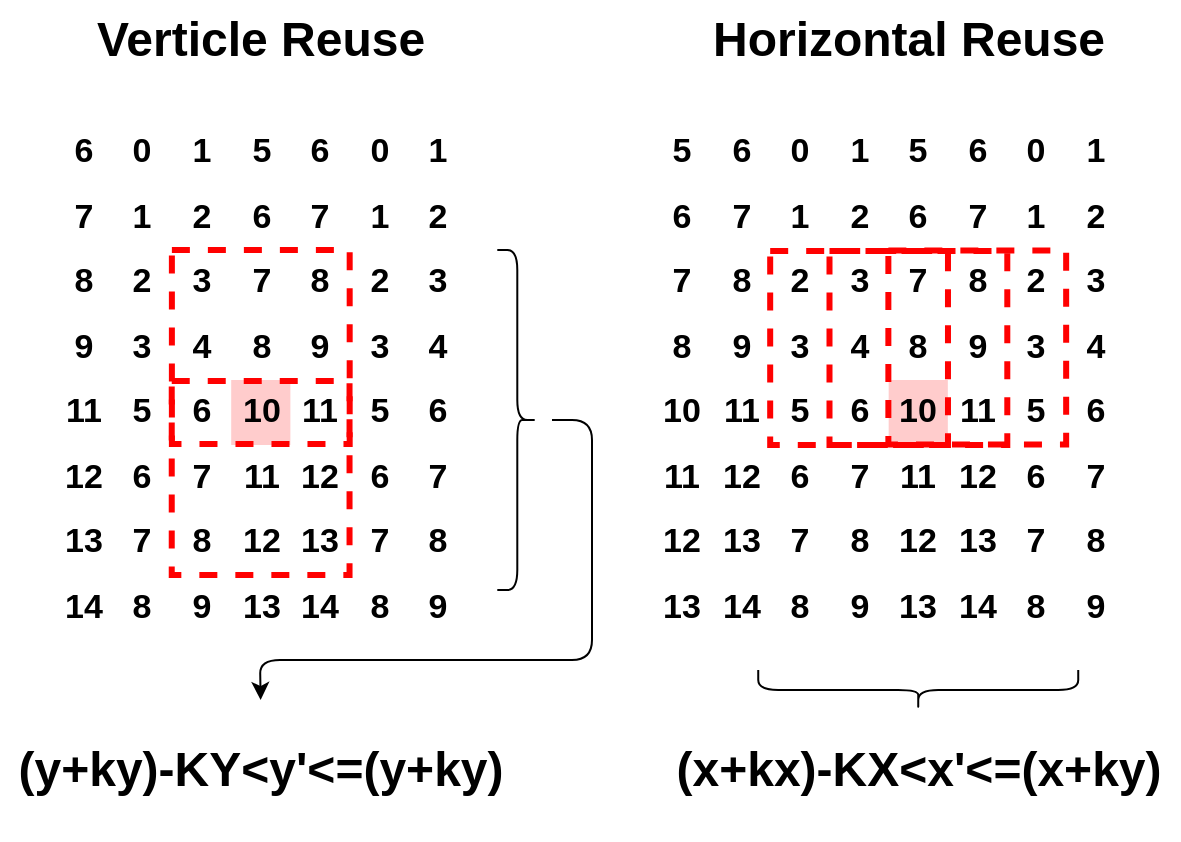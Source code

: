 <mxfile>
    <diagram id="jdcI3mkMMGWf8a6bFuUW" name="Page-1">
        <mxGraphModel dx="-397" dy="908" grid="1" gridSize="10" guides="1" tooltips="1" connect="1" arrows="1" fold="1" page="1" pageScale="1" pageWidth="850" pageHeight="1100" math="0" shadow="0">
            <root>
                <mxCell id="0"/>
                <mxCell id="1" parent="0"/>
                <mxCell id="8" value="6" style="rounded=0;whiteSpace=wrap;html=1;fontSize=17;strokeWidth=2;fontStyle=1;strokeColor=none;" parent="1" vertex="1">
                    <mxGeometry x="1860.85" y="140" width="29.583" height="32.5" as="geometry"/>
                </mxCell>
                <mxCell id="9" value="7" style="rounded=0;whiteSpace=wrap;html=1;fontSize=17;strokeWidth=2;fontStyle=1;strokeColor=none;" parent="1" vertex="1">
                    <mxGeometry x="1860.85" y="172.5" width="29.583" height="32.5" as="geometry"/>
                </mxCell>
                <mxCell id="10" value="8" style="rounded=0;whiteSpace=wrap;html=1;fontSize=17;strokeWidth=2;fontStyle=1;fillColor=none;strokeColor=none;" parent="1" vertex="1">
                    <mxGeometry x="1860.85" y="205" width="29.583" height="32.5" as="geometry"/>
                </mxCell>
                <mxCell id="11" value="9" style="rounded=0;whiteSpace=wrap;html=1;fontSize=17;strokeWidth=2;fontStyle=1;fillColor=none;strokeColor=none;" parent="1" vertex="1">
                    <mxGeometry x="1860.85" y="237.5" width="29.583" height="32.5" as="geometry"/>
                </mxCell>
                <mxCell id="18" value="0" style="rounded=0;whiteSpace=wrap;html=1;fontSize=17;strokeWidth=2;fontStyle=1;strokeColor=none;" parent="1" vertex="1">
                    <mxGeometry x="1890.433" y="140" width="29.583" height="32.5" as="geometry"/>
                </mxCell>
                <mxCell id="19" value="1" style="rounded=0;whiteSpace=wrap;html=1;fontSize=17;strokeWidth=2;fontStyle=1;strokeColor=none;" parent="1" vertex="1">
                    <mxGeometry x="1920.017" y="140" width="29.583" height="32.5" as="geometry"/>
                </mxCell>
                <mxCell id="20" value="2" style="rounded=0;whiteSpace=wrap;html=1;fontSize=17;strokeWidth=2;fontStyle=1;strokeColor=none;" parent="1" vertex="1">
                    <mxGeometry x="1920.017" y="172.5" width="29.583" height="32.5" as="geometry"/>
                </mxCell>
                <mxCell id="21" value="3" style="rounded=0;whiteSpace=wrap;html=1;fontSize=17;strokeWidth=2;fontStyle=1;fillColor=none;strokeColor=none;" parent="1" vertex="1">
                    <mxGeometry x="1920.017" y="205" width="29.583" height="32.5" as="geometry"/>
                </mxCell>
                <mxCell id="22" value="4" style="rounded=0;whiteSpace=wrap;html=1;fontSize=17;strokeWidth=2;fontStyle=1;fillColor=none;strokeColor=none;" parent="1" vertex="1">
                    <mxGeometry x="1920.017" y="237.5" width="29.583" height="32.5" as="geometry"/>
                </mxCell>
                <mxCell id="23" value="5" style="rounded=0;whiteSpace=wrap;html=1;fontSize=17;strokeWidth=2;fontStyle=1;strokeColor=none;" parent="1" vertex="1">
                    <mxGeometry x="1949.6" y="140" width="29.583" height="32.5" as="geometry"/>
                </mxCell>
                <mxCell id="24" value="6" style="rounded=0;whiteSpace=wrap;html=1;fontSize=17;strokeWidth=2;fontStyle=1;strokeColor=none;" parent="1" vertex="1">
                    <mxGeometry x="1979.183" y="140" width="29.583" height="32.5" as="geometry"/>
                </mxCell>
                <mxCell id="25" value="7" style="rounded=0;whiteSpace=wrap;html=1;fontSize=17;strokeWidth=2;fontStyle=1;strokeColor=none;" parent="1" vertex="1">
                    <mxGeometry x="1979.183" y="172.5" width="29.583" height="32.5" as="geometry"/>
                </mxCell>
                <mxCell id="26" value="8" style="rounded=0;whiteSpace=wrap;html=1;fontSize=17;strokeWidth=2;fontStyle=1;fillColor=none;strokeColor=none;" parent="1" vertex="1">
                    <mxGeometry x="1979.183" y="205" width="29.583" height="32.5" as="geometry"/>
                </mxCell>
                <mxCell id="27" value="9" style="rounded=0;whiteSpace=wrap;html=1;fontSize=17;strokeWidth=2;fontStyle=1;fillColor=none;strokeColor=none;" parent="1" vertex="1">
                    <mxGeometry x="1979.183" y="237.5" width="29.583" height="32.5" as="geometry"/>
                </mxCell>
                <mxCell id="28" value="1" style="rounded=0;whiteSpace=wrap;html=1;fontSize=17;strokeWidth=2;fontStyle=1;strokeColor=none;" parent="1" vertex="1">
                    <mxGeometry x="1890.433" y="172.5" width="29.583" height="32.5" as="geometry"/>
                </mxCell>
                <mxCell id="29" value="6" style="rounded=0;whiteSpace=wrap;html=1;fontSize=17;strokeWidth=2;fontStyle=1;strokeColor=none;" parent="1" vertex="1">
                    <mxGeometry x="1949.6" y="172.5" width="29.583" height="32.5" as="geometry"/>
                </mxCell>
                <mxCell id="30" value="2" style="rounded=0;whiteSpace=wrap;html=1;fontSize=17;strokeWidth=2;fontStyle=1;fillColor=none;strokeColor=none;" parent="1" vertex="1">
                    <mxGeometry x="1890.433" y="205" width="29.583" height="32.5" as="geometry"/>
                </mxCell>
                <mxCell id="31" value="3" style="rounded=0;whiteSpace=wrap;html=1;fontSize=17;strokeWidth=2;fontStyle=1;fillColor=none;strokeColor=none;" parent="1" vertex="1">
                    <mxGeometry x="1890.433" y="237.5" width="29.583" height="32.5" as="geometry"/>
                </mxCell>
                <mxCell id="32" value="7" style="rounded=0;whiteSpace=wrap;html=1;fontSize=17;strokeWidth=2;fontStyle=1;fillColor=none;strokeColor=none;" parent="1" vertex="1">
                    <mxGeometry x="1949.6" y="205" width="29.583" height="32.5" as="geometry"/>
                </mxCell>
                <mxCell id="33" value="8" style="rounded=0;whiteSpace=wrap;html=1;fontSize=17;strokeWidth=2;fontStyle=1;fillColor=none;strokeColor=none;" parent="1" vertex="1">
                    <mxGeometry x="1949.6" y="237.5" width="29.583" height="32.5" as="geometry"/>
                </mxCell>
                <mxCell id="34" value="0" style="rounded=0;whiteSpace=wrap;html=1;fontSize=17;strokeWidth=2;fontStyle=1;strokeColor=none;" parent="1" vertex="1">
                    <mxGeometry x="2008.767" y="140" width="29.583" height="32.5" as="geometry"/>
                </mxCell>
                <mxCell id="35" value="1" style="rounded=0;whiteSpace=wrap;html=1;fontSize=17;strokeWidth=2;fontStyle=1;strokeColor=none;" parent="1" vertex="1">
                    <mxGeometry x="2038.35" y="140" width="29.583" height="32.5" as="geometry"/>
                </mxCell>
                <mxCell id="36" value="2" style="rounded=0;whiteSpace=wrap;html=1;fontSize=17;strokeWidth=2;fontStyle=1;strokeColor=none;" parent="1" vertex="1">
                    <mxGeometry x="2038.35" y="172.5" width="29.583" height="32.5" as="geometry"/>
                </mxCell>
                <mxCell id="37" value="3" style="rounded=0;whiteSpace=wrap;html=1;fontSize=17;strokeWidth=2;fontStyle=1;fillColor=none;strokeColor=none;" parent="1" vertex="1">
                    <mxGeometry x="2038.35" y="205" width="29.583" height="32.5" as="geometry"/>
                </mxCell>
                <mxCell id="38" value="4" style="rounded=0;whiteSpace=wrap;html=1;fontSize=17;strokeWidth=2;fontStyle=1;fillColor=none;strokeColor=none;" parent="1" vertex="1">
                    <mxGeometry x="2038.35" y="237.5" width="29.583" height="32.5" as="geometry"/>
                </mxCell>
                <mxCell id="44" value="1" style="rounded=0;whiteSpace=wrap;html=1;fontSize=17;strokeWidth=2;fontStyle=1;strokeColor=none;" parent="1" vertex="1">
                    <mxGeometry x="2008.767" y="172.5" width="29.583" height="32.5" as="geometry"/>
                </mxCell>
                <mxCell id="46" value="2" style="rounded=0;whiteSpace=wrap;html=1;fontSize=17;strokeWidth=2;fontStyle=1;fillColor=none;strokeColor=none;" parent="1" vertex="1">
                    <mxGeometry x="2008.767" y="205" width="29.583" height="32.5" as="geometry"/>
                </mxCell>
                <mxCell id="47" value="3" style="rounded=0;whiteSpace=wrap;html=1;fontSize=17;strokeWidth=2;fontStyle=1;fillColor=none;strokeColor=none;" parent="1" vertex="1">
                    <mxGeometry x="2008.767" y="237.5" width="29.583" height="32.5" as="geometry"/>
                </mxCell>
                <mxCell id="62" value="14" style="rounded=0;whiteSpace=wrap;html=1;fontSize=17;strokeWidth=2;fontStyle=1;fillColor=none;strokeColor=none;" parent="1" vertex="1">
                    <mxGeometry x="1860.85" y="367.5" width="29.583" height="32.5" as="geometry"/>
                </mxCell>
                <mxCell id="63" value="11" style="rounded=0;whiteSpace=wrap;html=1;fontSize=17;strokeWidth=2;fontStyle=1;fillColor=none;strokeColor=none;" parent="1" vertex="1">
                    <mxGeometry x="1860.85" y="270" width="29.583" height="32.5" as="geometry"/>
                </mxCell>
                <mxCell id="64" value="12" style="rounded=0;whiteSpace=wrap;html=1;fontSize=17;strokeWidth=2;fontStyle=1;fillColor=none;strokeColor=none;" parent="1" vertex="1">
                    <mxGeometry x="1860.85" y="302.5" width="29.583" height="32.5" as="geometry"/>
                </mxCell>
                <mxCell id="65" value="13" style="rounded=0;whiteSpace=wrap;html=1;fontSize=17;strokeWidth=2;fontStyle=1;fillColor=none;strokeColor=none;" parent="1" vertex="1">
                    <mxGeometry x="1860.85" y="335" width="29.583" height="32.5" as="geometry"/>
                </mxCell>
                <mxCell id="66" value="5" style="rounded=0;whiteSpace=wrap;html=1;fontSize=17;strokeWidth=2;fontStyle=1;fillColor=none;strokeColor=none;" parent="1" vertex="1">
                    <mxGeometry x="1890.433" y="270" width="29.583" height="32.5" as="geometry"/>
                </mxCell>
                <mxCell id="67" value="6" style="rounded=0;whiteSpace=wrap;html=1;fontSize=17;strokeWidth=2;fontStyle=1;fillColor=none;strokeColor=none;" parent="1" vertex="1">
                    <mxGeometry x="1920.017" y="270" width="29.583" height="32.5" as="geometry"/>
                </mxCell>
                <mxCell id="68" value="7" style="rounded=0;whiteSpace=wrap;html=1;fontSize=17;strokeWidth=2;fontStyle=1;fillColor=none;strokeColor=none;" parent="1" vertex="1">
                    <mxGeometry x="1920.017" y="302.5" width="29.583" height="32.5" as="geometry"/>
                </mxCell>
                <mxCell id="69" value="8" style="rounded=0;whiteSpace=wrap;html=1;fontSize=17;strokeWidth=2;fontStyle=1;fillColor=none;strokeColor=none;" parent="1" vertex="1">
                    <mxGeometry x="1920.017" y="335" width="29.583" height="32.5" as="geometry"/>
                </mxCell>
                <mxCell id="70" value="9" style="rounded=0;whiteSpace=wrap;html=1;fontSize=17;strokeWidth=2;fontStyle=1;fillColor=none;strokeColor=none;" parent="1" vertex="1">
                    <mxGeometry x="1920.017" y="367.5" width="29.583" height="32.5" as="geometry"/>
                </mxCell>
                <mxCell id="71" value="6" style="rounded=0;whiteSpace=wrap;html=1;fontSize=17;strokeWidth=2;fontStyle=1;fillColor=none;strokeColor=none;" parent="1" vertex="1">
                    <mxGeometry x="1890.433" y="302.5" width="29.583" height="32.5" as="geometry"/>
                </mxCell>
                <mxCell id="72" value="7" style="rounded=0;whiteSpace=wrap;html=1;fontSize=17;strokeWidth=2;fontStyle=1;fillColor=none;strokeColor=none;" parent="1" vertex="1">
                    <mxGeometry x="1890.433" y="335" width="29.583" height="32.5" as="geometry"/>
                </mxCell>
                <mxCell id="73" value="8" style="rounded=0;whiteSpace=wrap;html=1;fontSize=17;strokeWidth=2;fontStyle=1;fillColor=none;strokeColor=none;" parent="1" vertex="1">
                    <mxGeometry x="1890.433" y="367.5" width="29.583" height="32.5" as="geometry"/>
                </mxCell>
                <mxCell id="74" value="10" style="rounded=0;whiteSpace=wrap;html=1;fontSize=17;strokeWidth=2;fontStyle=1;fillColor=#FFCCCC;strokeColor=none;" parent="1" vertex="1">
                    <mxGeometry x="1949.6" y="270" width="29.583" height="32.5" as="geometry"/>
                </mxCell>
                <mxCell id="75" value="11" style="rounded=0;whiteSpace=wrap;html=1;fontSize=17;strokeWidth=2;fontStyle=1;fillColor=none;strokeColor=none;" parent="1" vertex="1">
                    <mxGeometry x="1949.6" y="302.5" width="29.583" height="32.5" as="geometry"/>
                </mxCell>
                <mxCell id="76" value="12" style="rounded=0;whiteSpace=wrap;html=1;fontSize=17;strokeWidth=2;fontStyle=1;fillColor=none;strokeColor=none;" parent="1" vertex="1">
                    <mxGeometry x="1949.6" y="335" width="29.583" height="32.5" as="geometry"/>
                </mxCell>
                <mxCell id="77" value="13" style="rounded=0;whiteSpace=wrap;html=1;fontSize=17;strokeWidth=2;fontStyle=1;fillColor=none;strokeColor=none;" parent="1" vertex="1">
                    <mxGeometry x="1949.6" y="367.5" width="29.583" height="32.5" as="geometry"/>
                </mxCell>
                <mxCell id="78" value="14" style="rounded=0;whiteSpace=wrap;html=1;fontSize=17;strokeWidth=2;fontStyle=1;fillColor=none;strokeColor=none;" parent="1" vertex="1">
                    <mxGeometry x="1979.183" y="367.5" width="29.583" height="32.5" as="geometry"/>
                </mxCell>
                <mxCell id="79" value="11" style="rounded=0;whiteSpace=wrap;html=1;fontSize=17;strokeWidth=2;fontStyle=1;fillColor=none;strokeColor=none;" parent="1" vertex="1">
                    <mxGeometry x="1979.183" y="270" width="29.583" height="32.5" as="geometry"/>
                </mxCell>
                <mxCell id="80" value="12" style="rounded=0;whiteSpace=wrap;html=1;fontSize=17;strokeWidth=2;fontStyle=1;fillColor=none;strokeColor=none;" parent="1" vertex="1">
                    <mxGeometry x="1979.183" y="302.5" width="29.583" height="32.5" as="geometry"/>
                </mxCell>
                <mxCell id="81" value="13" style="rounded=0;whiteSpace=wrap;html=1;fontSize=17;strokeWidth=2;fontStyle=1;fillColor=none;strokeColor=none;" parent="1" vertex="1">
                    <mxGeometry x="1979.183" y="335" width="29.583" height="32.5" as="geometry"/>
                </mxCell>
                <mxCell id="82" value="5" style="rounded=0;whiteSpace=wrap;html=1;fontSize=17;strokeWidth=2;fontStyle=1;fillColor=none;strokeColor=none;" parent="1" vertex="1">
                    <mxGeometry x="2008.767" y="270" width="29.583" height="32.5" as="geometry"/>
                </mxCell>
                <mxCell id="83" value="6" style="rounded=0;whiteSpace=wrap;html=1;fontSize=17;strokeWidth=2;fontStyle=1;fillColor=none;strokeColor=none;" parent="1" vertex="1">
                    <mxGeometry x="2038.35" y="270" width="29.583" height="32.5" as="geometry"/>
                </mxCell>
                <mxCell id="84" value="7" style="rounded=0;whiteSpace=wrap;html=1;fontSize=17;strokeWidth=2;fontStyle=1;fillColor=none;strokeColor=none;" parent="1" vertex="1">
                    <mxGeometry x="2038.35" y="302.5" width="29.583" height="32.5" as="geometry"/>
                </mxCell>
                <mxCell id="85" value="8" style="rounded=0;whiteSpace=wrap;html=1;fontSize=17;strokeWidth=2;fontStyle=1;fillColor=none;strokeColor=none;" parent="1" vertex="1">
                    <mxGeometry x="2038.35" y="335" width="29.583" height="32.5" as="geometry"/>
                </mxCell>
                <mxCell id="86" value="9" style="rounded=0;whiteSpace=wrap;html=1;fontSize=17;strokeWidth=2;fontStyle=1;fillColor=none;strokeColor=none;" parent="1" vertex="1">
                    <mxGeometry x="2038.35" y="367.5" width="29.583" height="32.5" as="geometry"/>
                </mxCell>
                <mxCell id="87" value="6" style="rounded=0;whiteSpace=wrap;html=1;fontSize=17;strokeWidth=2;fontStyle=1;fillColor=none;strokeColor=none;" parent="1" vertex="1">
                    <mxGeometry x="2008.767" y="302.5" width="29.583" height="32.5" as="geometry"/>
                </mxCell>
                <mxCell id="88" value="7" style="rounded=0;whiteSpace=wrap;html=1;fontSize=17;strokeWidth=2;fontStyle=1;fillColor=none;strokeColor=none;" parent="1" vertex="1">
                    <mxGeometry x="2008.767" y="335" width="29.583" height="32.5" as="geometry"/>
                </mxCell>
                <mxCell id="89" value="8" style="rounded=0;whiteSpace=wrap;html=1;fontSize=17;strokeWidth=2;fontStyle=1;fillColor=none;strokeColor=none;" parent="1" vertex="1">
                    <mxGeometry x="2008.767" y="367.5" width="29.583" height="32.5" as="geometry"/>
                </mxCell>
                <mxCell id="104" value="" style="rounded=0;whiteSpace=wrap;html=1;fontSize=17;fontColor=#0000FF;fillColor=none;strokeWidth=3;strokeColor=#FF0000;dashed=1;" parent="1" vertex="1">
                    <mxGeometry x="1919.94" y="205" width="88.9" height="97" as="geometry"/>
                </mxCell>
                <mxCell id="115" value="" style="rounded=0;whiteSpace=wrap;html=1;fontSize=17;fontColor=#0000FF;fillColor=none;strokeWidth=3;strokeColor=#FF0000;dashed=1;" vertex="1" parent="1">
                    <mxGeometry x="1919.87" y="270.5" width="88.9" height="97" as="geometry"/>
                </mxCell>
                <mxCell id="121" value="5" style="rounded=0;whiteSpace=wrap;html=1;fontSize=17;strokeWidth=2;fontStyle=1;strokeColor=none;" vertex="1" parent="1">
                    <mxGeometry x="2159.997" y="140" width="29.583" height="32.5" as="geometry"/>
                </mxCell>
                <mxCell id="122" value="6" style="rounded=0;whiteSpace=wrap;html=1;fontSize=17;strokeWidth=2;fontStyle=1;strokeColor=none;" vertex="1" parent="1">
                    <mxGeometry x="2189.58" y="140" width="29.583" height="32.5" as="geometry"/>
                </mxCell>
                <mxCell id="123" value="7" style="rounded=0;whiteSpace=wrap;html=1;fontSize=17;strokeWidth=2;fontStyle=1;strokeColor=none;" vertex="1" parent="1">
                    <mxGeometry x="2189.58" y="172.5" width="29.583" height="32.5" as="geometry"/>
                </mxCell>
                <mxCell id="124" value="8" style="rounded=0;whiteSpace=wrap;html=1;fontSize=17;strokeWidth=2;fontStyle=1;fillColor=none;strokeColor=none;" vertex="1" parent="1">
                    <mxGeometry x="2189.58" y="205" width="29.583" height="32.5" as="geometry"/>
                </mxCell>
                <mxCell id="125" value="9" style="rounded=0;whiteSpace=wrap;html=1;fontSize=17;strokeWidth=2;fontStyle=1;fillColor=none;strokeColor=none;" vertex="1" parent="1">
                    <mxGeometry x="2189.58" y="237.5" width="29.583" height="32.5" as="geometry"/>
                </mxCell>
                <mxCell id="127" value="6" style="rounded=0;whiteSpace=wrap;html=1;fontSize=17;strokeWidth=2;fontStyle=1;strokeColor=none;" vertex="1" parent="1">
                    <mxGeometry x="2159.997" y="172.5" width="29.583" height="32.5" as="geometry"/>
                </mxCell>
                <mxCell id="130" value="7" style="rounded=0;whiteSpace=wrap;html=1;fontSize=17;strokeWidth=2;fontStyle=1;fillColor=none;strokeColor=none;" vertex="1" parent="1">
                    <mxGeometry x="2159.997" y="205" width="29.583" height="32.5" as="geometry"/>
                </mxCell>
                <mxCell id="131" value="8" style="rounded=0;whiteSpace=wrap;html=1;fontSize=17;strokeWidth=2;fontStyle=1;fillColor=none;strokeColor=none;" vertex="1" parent="1">
                    <mxGeometry x="2159.997" y="237.5" width="29.583" height="32.5" as="geometry"/>
                </mxCell>
                <mxCell id="132" value="0" style="rounded=0;whiteSpace=wrap;html=1;fontSize=17;strokeWidth=2;fontStyle=1;strokeColor=none;" vertex="1" parent="1">
                    <mxGeometry x="2219.163" y="140" width="29.583" height="32.5" as="geometry"/>
                </mxCell>
                <mxCell id="133" value="1" style="rounded=0;whiteSpace=wrap;html=1;fontSize=17;strokeWidth=2;fontStyle=1;strokeColor=none;" vertex="1" parent="1">
                    <mxGeometry x="2248.747" y="140" width="29.583" height="32.5" as="geometry"/>
                </mxCell>
                <mxCell id="134" value="2" style="rounded=0;whiteSpace=wrap;html=1;fontSize=17;strokeWidth=2;fontStyle=1;strokeColor=none;" vertex="1" parent="1">
                    <mxGeometry x="2248.747" y="172.5" width="29.583" height="32.5" as="geometry"/>
                </mxCell>
                <mxCell id="135" value="3" style="rounded=0;whiteSpace=wrap;html=1;fontSize=17;strokeWidth=2;fontStyle=1;fillColor=none;strokeColor=none;" vertex="1" parent="1">
                    <mxGeometry x="2248.747" y="205" width="29.583" height="32.5" as="geometry"/>
                </mxCell>
                <mxCell id="136" value="4" style="rounded=0;whiteSpace=wrap;html=1;fontSize=17;strokeWidth=2;fontStyle=1;fillColor=none;strokeColor=none;" vertex="1" parent="1">
                    <mxGeometry x="2248.747" y="237.5" width="29.583" height="32.5" as="geometry"/>
                </mxCell>
                <mxCell id="137" value="5" style="rounded=0;whiteSpace=wrap;html=1;fontSize=17;strokeWidth=2;fontStyle=1;strokeColor=none;" vertex="1" parent="1">
                    <mxGeometry x="2278.33" y="140" width="29.583" height="32.5" as="geometry"/>
                </mxCell>
                <mxCell id="138" value="6" style="rounded=0;whiteSpace=wrap;html=1;fontSize=17;strokeWidth=2;fontStyle=1;strokeColor=none;" vertex="1" parent="1">
                    <mxGeometry x="2307.913" y="140" width="29.583" height="32.5" as="geometry"/>
                </mxCell>
                <mxCell id="139" value="7" style="rounded=0;whiteSpace=wrap;html=1;fontSize=17;strokeWidth=2;fontStyle=1;strokeColor=none;" vertex="1" parent="1">
                    <mxGeometry x="2307.913" y="172.5" width="29.583" height="32.5" as="geometry"/>
                </mxCell>
                <mxCell id="140" value="8" style="rounded=0;whiteSpace=wrap;html=1;fontSize=17;strokeWidth=2;fontStyle=1;fillColor=none;strokeColor=none;" vertex="1" parent="1">
                    <mxGeometry x="2307.913" y="205" width="29.583" height="32.5" as="geometry"/>
                </mxCell>
                <mxCell id="141" value="9" style="rounded=0;whiteSpace=wrap;html=1;fontSize=17;strokeWidth=2;fontStyle=1;fillColor=none;strokeColor=none;" vertex="1" parent="1">
                    <mxGeometry x="2307.913" y="237.5" width="29.583" height="32.5" as="geometry"/>
                </mxCell>
                <mxCell id="142" value="1" style="rounded=0;whiteSpace=wrap;html=1;fontSize=17;strokeWidth=2;fontStyle=1;strokeColor=none;" vertex="1" parent="1">
                    <mxGeometry x="2219.163" y="172.5" width="29.583" height="32.5" as="geometry"/>
                </mxCell>
                <mxCell id="143" value="6" style="rounded=0;whiteSpace=wrap;html=1;fontSize=17;strokeWidth=2;fontStyle=1;strokeColor=none;" vertex="1" parent="1">
                    <mxGeometry x="2278.33" y="172.5" width="29.583" height="32.5" as="geometry"/>
                </mxCell>
                <mxCell id="144" value="2" style="rounded=0;whiteSpace=wrap;html=1;fontSize=17;strokeWidth=2;fontStyle=1;fillColor=none;strokeColor=none;" vertex="1" parent="1">
                    <mxGeometry x="2219.163" y="205" width="29.583" height="32.5" as="geometry"/>
                </mxCell>
                <mxCell id="145" value="3" style="rounded=0;whiteSpace=wrap;html=1;fontSize=17;strokeWidth=2;fontStyle=1;fillColor=none;strokeColor=none;" vertex="1" parent="1">
                    <mxGeometry x="2219.163" y="237.5" width="29.583" height="32.5" as="geometry"/>
                </mxCell>
                <mxCell id="146" value="7" style="rounded=0;whiteSpace=wrap;html=1;fontSize=17;strokeWidth=2;fontStyle=1;fillColor=none;strokeColor=none;" vertex="1" parent="1">
                    <mxGeometry x="2278.33" y="205" width="29.583" height="32.5" as="geometry"/>
                </mxCell>
                <mxCell id="147" value="8" style="rounded=0;whiteSpace=wrap;html=1;fontSize=17;strokeWidth=2;fontStyle=1;fillColor=none;strokeColor=none;" vertex="1" parent="1">
                    <mxGeometry x="2278.33" y="237.5" width="29.583" height="32.5" as="geometry"/>
                </mxCell>
                <mxCell id="148" value="0" style="rounded=0;whiteSpace=wrap;html=1;fontSize=17;strokeWidth=2;fontStyle=1;strokeColor=none;" vertex="1" parent="1">
                    <mxGeometry x="2337.497" y="140" width="29.583" height="32.5" as="geometry"/>
                </mxCell>
                <mxCell id="149" value="1" style="rounded=0;whiteSpace=wrap;html=1;fontSize=17;strokeWidth=2;fontStyle=1;strokeColor=none;" vertex="1" parent="1">
                    <mxGeometry x="2367.08" y="140" width="29.583" height="32.5" as="geometry"/>
                </mxCell>
                <mxCell id="150" value="2" style="rounded=0;whiteSpace=wrap;html=1;fontSize=17;strokeWidth=2;fontStyle=1;strokeColor=none;" vertex="1" parent="1">
                    <mxGeometry x="2367.08" y="172.5" width="29.583" height="32.5" as="geometry"/>
                </mxCell>
                <mxCell id="151" value="3" style="rounded=0;whiteSpace=wrap;html=1;fontSize=17;strokeWidth=2;fontStyle=1;fillColor=none;strokeColor=none;" vertex="1" parent="1">
                    <mxGeometry x="2367.08" y="205" width="29.583" height="32.5" as="geometry"/>
                </mxCell>
                <mxCell id="152" value="4" style="rounded=0;whiteSpace=wrap;html=1;fontSize=17;strokeWidth=2;fontStyle=1;fillColor=none;strokeColor=none;" vertex="1" parent="1">
                    <mxGeometry x="2367.08" y="237.5" width="29.583" height="32.5" as="geometry"/>
                </mxCell>
                <mxCell id="158" value="1" style="rounded=0;whiteSpace=wrap;html=1;fontSize=17;strokeWidth=2;fontStyle=1;strokeColor=none;" vertex="1" parent="1">
                    <mxGeometry x="2337.497" y="172.5" width="29.583" height="32.5" as="geometry"/>
                </mxCell>
                <mxCell id="160" value="2" style="rounded=0;whiteSpace=wrap;html=1;fontSize=17;strokeWidth=2;fontStyle=1;fillColor=none;strokeColor=none;" vertex="1" parent="1">
                    <mxGeometry x="2337.497" y="205" width="29.583" height="32.5" as="geometry"/>
                </mxCell>
                <mxCell id="161" value="3" style="rounded=0;whiteSpace=wrap;html=1;fontSize=17;strokeWidth=2;fontStyle=1;fillColor=none;strokeColor=none;" vertex="1" parent="1">
                    <mxGeometry x="2337.497" y="237.5" width="29.583" height="32.5" as="geometry"/>
                </mxCell>
                <mxCell id="172" value="10" style="rounded=0;whiteSpace=wrap;html=1;fontSize=17;strokeWidth=2;fontStyle=1;fillColor=none;strokeColor=none;" vertex="1" parent="1">
                    <mxGeometry x="2159.997" y="270" width="29.583" height="32.5" as="geometry"/>
                </mxCell>
                <mxCell id="173" value="11" style="rounded=0;whiteSpace=wrap;html=1;fontSize=17;strokeWidth=2;fontStyle=1;fillColor=none;strokeColor=none;" vertex="1" parent="1">
                    <mxGeometry x="2159.997" y="302.5" width="29.583" height="32.5" as="geometry"/>
                </mxCell>
                <mxCell id="174" value="12" style="rounded=0;whiteSpace=wrap;html=1;fontSize=17;strokeWidth=2;fontStyle=1;fillColor=none;strokeColor=none;" vertex="1" parent="1">
                    <mxGeometry x="2159.997" y="335" width="29.583" height="32.5" as="geometry"/>
                </mxCell>
                <mxCell id="175" value="13" style="rounded=0;whiteSpace=wrap;html=1;fontSize=17;strokeWidth=2;fontStyle=1;fillColor=none;strokeColor=none;" vertex="1" parent="1">
                    <mxGeometry x="2159.997" y="367.5" width="29.583" height="32.5" as="geometry"/>
                </mxCell>
                <mxCell id="176" value="14" style="rounded=0;whiteSpace=wrap;html=1;fontSize=17;strokeWidth=2;fontStyle=1;fillColor=none;strokeColor=none;" vertex="1" parent="1">
                    <mxGeometry x="2189.58" y="367.5" width="29.583" height="32.5" as="geometry"/>
                </mxCell>
                <mxCell id="177" value="11" style="rounded=0;whiteSpace=wrap;html=1;fontSize=17;strokeWidth=2;fontStyle=1;fillColor=none;strokeColor=none;" vertex="1" parent="1">
                    <mxGeometry x="2189.58" y="270" width="29.583" height="32.5" as="geometry"/>
                </mxCell>
                <mxCell id="178" value="12" style="rounded=0;whiteSpace=wrap;html=1;fontSize=17;strokeWidth=2;fontStyle=1;fillColor=none;strokeColor=none;" vertex="1" parent="1">
                    <mxGeometry x="2189.58" y="302.5" width="29.583" height="32.5" as="geometry"/>
                </mxCell>
                <mxCell id="179" value="13" style="rounded=0;whiteSpace=wrap;html=1;fontSize=17;strokeWidth=2;fontStyle=1;fillColor=none;strokeColor=none;" vertex="1" parent="1">
                    <mxGeometry x="2189.58" y="335" width="29.583" height="32.5" as="geometry"/>
                </mxCell>
                <mxCell id="180" value="5" style="rounded=0;whiteSpace=wrap;html=1;fontSize=17;strokeWidth=2;fontStyle=1;fillColor=none;strokeColor=none;" vertex="1" parent="1">
                    <mxGeometry x="2219.163" y="270" width="29.583" height="32.5" as="geometry"/>
                </mxCell>
                <mxCell id="181" value="6" style="rounded=0;whiteSpace=wrap;html=1;fontSize=17;strokeWidth=2;fontStyle=1;fillColor=none;strokeColor=none;" vertex="1" parent="1">
                    <mxGeometry x="2248.747" y="270" width="29.583" height="32.5" as="geometry"/>
                </mxCell>
                <mxCell id="182" value="7" style="rounded=0;whiteSpace=wrap;html=1;fontSize=17;strokeWidth=2;fontStyle=1;fillColor=none;strokeColor=none;" vertex="1" parent="1">
                    <mxGeometry x="2248.747" y="302.5" width="29.583" height="32.5" as="geometry"/>
                </mxCell>
                <mxCell id="183" value="8" style="rounded=0;whiteSpace=wrap;html=1;fontSize=17;strokeWidth=2;fontStyle=1;fillColor=none;strokeColor=none;" vertex="1" parent="1">
                    <mxGeometry x="2248.747" y="335" width="29.583" height="32.5" as="geometry"/>
                </mxCell>
                <mxCell id="184" value="9" style="rounded=0;whiteSpace=wrap;html=1;fontSize=17;strokeWidth=2;fontStyle=1;fillColor=none;strokeColor=none;" vertex="1" parent="1">
                    <mxGeometry x="2248.747" y="367.5" width="29.583" height="32.5" as="geometry"/>
                </mxCell>
                <mxCell id="185" value="6" style="rounded=0;whiteSpace=wrap;html=1;fontSize=17;strokeWidth=2;fontStyle=1;fillColor=none;strokeColor=none;" vertex="1" parent="1">
                    <mxGeometry x="2219.163" y="302.5" width="29.583" height="32.5" as="geometry"/>
                </mxCell>
                <mxCell id="186" value="7" style="rounded=0;whiteSpace=wrap;html=1;fontSize=17;strokeWidth=2;fontStyle=1;fillColor=none;strokeColor=none;" vertex="1" parent="1">
                    <mxGeometry x="2219.163" y="335" width="29.583" height="32.5" as="geometry"/>
                </mxCell>
                <mxCell id="187" value="8" style="rounded=0;whiteSpace=wrap;html=1;fontSize=17;strokeWidth=2;fontStyle=1;fillColor=none;strokeColor=none;" vertex="1" parent="1">
                    <mxGeometry x="2219.163" y="367.5" width="29.583" height="32.5" as="geometry"/>
                </mxCell>
                <mxCell id="188" value="10" style="rounded=0;whiteSpace=wrap;html=1;fontSize=17;strokeWidth=2;fontStyle=1;fillColor=#FFCCCC;strokeColor=none;" vertex="1" parent="1">
                    <mxGeometry x="2278.33" y="270" width="29.583" height="32.5" as="geometry"/>
                </mxCell>
                <mxCell id="189" value="11" style="rounded=0;whiteSpace=wrap;html=1;fontSize=17;strokeWidth=2;fontStyle=1;fillColor=none;strokeColor=none;" vertex="1" parent="1">
                    <mxGeometry x="2278.33" y="302.5" width="29.583" height="32.5" as="geometry"/>
                </mxCell>
                <mxCell id="190" value="12" style="rounded=0;whiteSpace=wrap;html=1;fontSize=17;strokeWidth=2;fontStyle=1;fillColor=none;strokeColor=none;" vertex="1" parent="1">
                    <mxGeometry x="2278.33" y="335" width="29.583" height="32.5" as="geometry"/>
                </mxCell>
                <mxCell id="191" value="13" style="rounded=0;whiteSpace=wrap;html=1;fontSize=17;strokeWidth=2;fontStyle=1;fillColor=none;strokeColor=none;" vertex="1" parent="1">
                    <mxGeometry x="2278.33" y="367.5" width="29.583" height="32.5" as="geometry"/>
                </mxCell>
                <mxCell id="192" value="14" style="rounded=0;whiteSpace=wrap;html=1;fontSize=17;strokeWidth=2;fontStyle=1;fillColor=none;strokeColor=none;" vertex="1" parent="1">
                    <mxGeometry x="2307.913" y="367.5" width="29.583" height="32.5" as="geometry"/>
                </mxCell>
                <mxCell id="193" value="11" style="rounded=0;whiteSpace=wrap;html=1;fontSize=17;strokeWidth=2;fontStyle=1;fillColor=none;strokeColor=none;" vertex="1" parent="1">
                    <mxGeometry x="2307.913" y="270" width="29.583" height="32.5" as="geometry"/>
                </mxCell>
                <mxCell id="194" value="12" style="rounded=0;whiteSpace=wrap;html=1;fontSize=17;strokeWidth=2;fontStyle=1;fillColor=none;strokeColor=none;" vertex="1" parent="1">
                    <mxGeometry x="2307.913" y="302.5" width="29.583" height="32.5" as="geometry"/>
                </mxCell>
                <mxCell id="195" value="13" style="rounded=0;whiteSpace=wrap;html=1;fontSize=17;strokeWidth=2;fontStyle=1;fillColor=none;strokeColor=none;" vertex="1" parent="1">
                    <mxGeometry x="2307.913" y="335" width="29.583" height="32.5" as="geometry"/>
                </mxCell>
                <mxCell id="196" value="5" style="rounded=0;whiteSpace=wrap;html=1;fontSize=17;strokeWidth=2;fontStyle=1;fillColor=none;strokeColor=none;" vertex="1" parent="1">
                    <mxGeometry x="2337.497" y="270" width="29.583" height="32.5" as="geometry"/>
                </mxCell>
                <mxCell id="197" value="6" style="rounded=0;whiteSpace=wrap;html=1;fontSize=17;strokeWidth=2;fontStyle=1;fillColor=none;strokeColor=none;" vertex="1" parent="1">
                    <mxGeometry x="2367.08" y="270" width="29.583" height="32.5" as="geometry"/>
                </mxCell>
                <mxCell id="198" value="7" style="rounded=0;whiteSpace=wrap;html=1;fontSize=17;strokeWidth=2;fontStyle=1;fillColor=none;strokeColor=none;" vertex="1" parent="1">
                    <mxGeometry x="2367.08" y="302.5" width="29.583" height="32.5" as="geometry"/>
                </mxCell>
                <mxCell id="199" value="8" style="rounded=0;whiteSpace=wrap;html=1;fontSize=17;strokeWidth=2;fontStyle=1;fillColor=none;strokeColor=none;" vertex="1" parent="1">
                    <mxGeometry x="2367.08" y="335" width="29.583" height="32.5" as="geometry"/>
                </mxCell>
                <mxCell id="200" value="9" style="rounded=0;whiteSpace=wrap;html=1;fontSize=17;strokeWidth=2;fontStyle=1;fillColor=none;strokeColor=none;" vertex="1" parent="1">
                    <mxGeometry x="2367.08" y="367.5" width="29.583" height="32.5" as="geometry"/>
                </mxCell>
                <mxCell id="201" value="6" style="rounded=0;whiteSpace=wrap;html=1;fontSize=17;strokeWidth=2;fontStyle=1;fillColor=none;strokeColor=none;" vertex="1" parent="1">
                    <mxGeometry x="2337.497" y="302.5" width="29.583" height="32.5" as="geometry"/>
                </mxCell>
                <mxCell id="202" value="7" style="rounded=0;whiteSpace=wrap;html=1;fontSize=17;strokeWidth=2;fontStyle=1;fillColor=none;strokeColor=none;" vertex="1" parent="1">
                    <mxGeometry x="2337.497" y="335" width="29.583" height="32.5" as="geometry"/>
                </mxCell>
                <mxCell id="203" value="8" style="rounded=0;whiteSpace=wrap;html=1;fontSize=17;strokeWidth=2;fontStyle=1;fillColor=none;strokeColor=none;" vertex="1" parent="1">
                    <mxGeometry x="2337.497" y="367.5" width="29.583" height="32.5" as="geometry"/>
                </mxCell>
                <mxCell id="212" value="" style="rounded=0;whiteSpace=wrap;html=1;fontSize=17;fontColor=#0000FF;fillColor=none;strokeWidth=3;strokeColor=#FF0000;dashed=1;" vertex="1" parent="1">
                    <mxGeometry x="2219.09" y="205.5" width="88.9" height="97" as="geometry"/>
                </mxCell>
                <mxCell id="213" value="" style="rounded=0;whiteSpace=wrap;html=1;fontSize=17;fontColor=#0000FF;fillColor=none;strokeWidth=3;strokeColor=#FF0000;dashed=1;" vertex="1" parent="1">
                    <mxGeometry x="2248.75" y="205.5" width="88.9" height="97" as="geometry"/>
                </mxCell>
                <mxCell id="220" style="edgeStyle=none;html=1;entryX=0.5;entryY=0;entryDx=0;entryDy=0;" edge="1" parent="1" target="216">
                    <mxGeometry relative="1" as="geometry">
                        <mxPoint x="2110" y="290" as="sourcePoint"/>
                        <Array as="points">
                            <mxPoint x="2130" y="290"/>
                            <mxPoint x="2130" y="410"/>
                            <mxPoint x="1964" y="410"/>
                        </Array>
                    </mxGeometry>
                </mxCell>
                <mxCell id="215" value="" style="shape=curlyBracket;whiteSpace=wrap;html=1;rounded=1;flipH=1;strokeColor=#000000;strokeWidth=1;" vertex="1" parent="1">
                    <mxGeometry x="2082.65" y="205" width="20" height="170" as="geometry"/>
                </mxCell>
                <mxCell id="216" value="(y+ky)-KY&amp;lt;y'&amp;lt;=(y+ky)" style="text;strokeColor=none;fillColor=none;html=1;fontSize=24;fontStyle=1;verticalAlign=middle;align=center;" vertex="1" parent="1">
                    <mxGeometry x="1834.32" y="430" width="260" height="70" as="geometry"/>
                </mxCell>
                <mxCell id="217" value="" style="rounded=0;whiteSpace=wrap;html=1;fontSize=17;fontColor=#0000FF;fillColor=none;strokeWidth=3;strokeColor=#FF0000;dashed=1;" vertex="1" parent="1">
                    <mxGeometry x="2278.18" y="205.25" width="88.9" height="97" as="geometry"/>
                </mxCell>
                <mxCell id="218" value="" style="shape=curlyBracket;whiteSpace=wrap;html=1;rounded=1;flipH=1;strokeColor=#000000;strokeWidth=1;rotation=90;" vertex="1" parent="1">
                    <mxGeometry x="2283.12" y="345" width="20" height="160" as="geometry"/>
                </mxCell>
                <mxCell id="219" value="(x+kx)-KX&amp;lt;x'&amp;lt;=(x+ky)" style="text;strokeColor=none;fillColor=none;html=1;fontSize=24;fontStyle=1;verticalAlign=middle;align=center;" vertex="1" parent="1">
                    <mxGeometry x="2163.12" y="430" width="260" height="70" as="geometry"/>
                </mxCell>
                <mxCell id="221" value="Verticle Reuse" style="text;strokeColor=none;fillColor=none;html=1;fontSize=24;fontStyle=1;verticalAlign=middle;align=center;" vertex="1" parent="1">
                    <mxGeometry x="1914.32" y="80" width="100" height="40" as="geometry"/>
                </mxCell>
                <mxCell id="222" value="Horizontal Reuse" style="text;strokeColor=none;fillColor=none;html=1;fontSize=24;fontStyle=1;verticalAlign=middle;align=center;" vertex="1" parent="1">
                    <mxGeometry x="2237.65" y="80" width="100" height="40" as="geometry"/>
                </mxCell>
            </root>
        </mxGraphModel>
    </diagram>
</mxfile>
